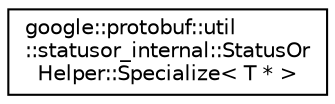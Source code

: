 digraph "类继承关系图"
{
 // LATEX_PDF_SIZE
  edge [fontname="Helvetica",fontsize="10",labelfontname="Helvetica",labelfontsize="10"];
  node [fontname="Helvetica",fontsize="10",shape=record];
  rankdir="LR";
  Node0 [label="google::protobuf::util\l::statusor_internal::StatusOr\lHelper::Specialize\< T * \>",height=0.2,width=0.4,color="black", fillcolor="white", style="filled",URL="$structgoogle_1_1protobuf_1_1util_1_1statusor__internal_1_1StatusOrHelper_1_1Specialize_3_01T_01_5_01_4.html",tooltip=" "];
}
